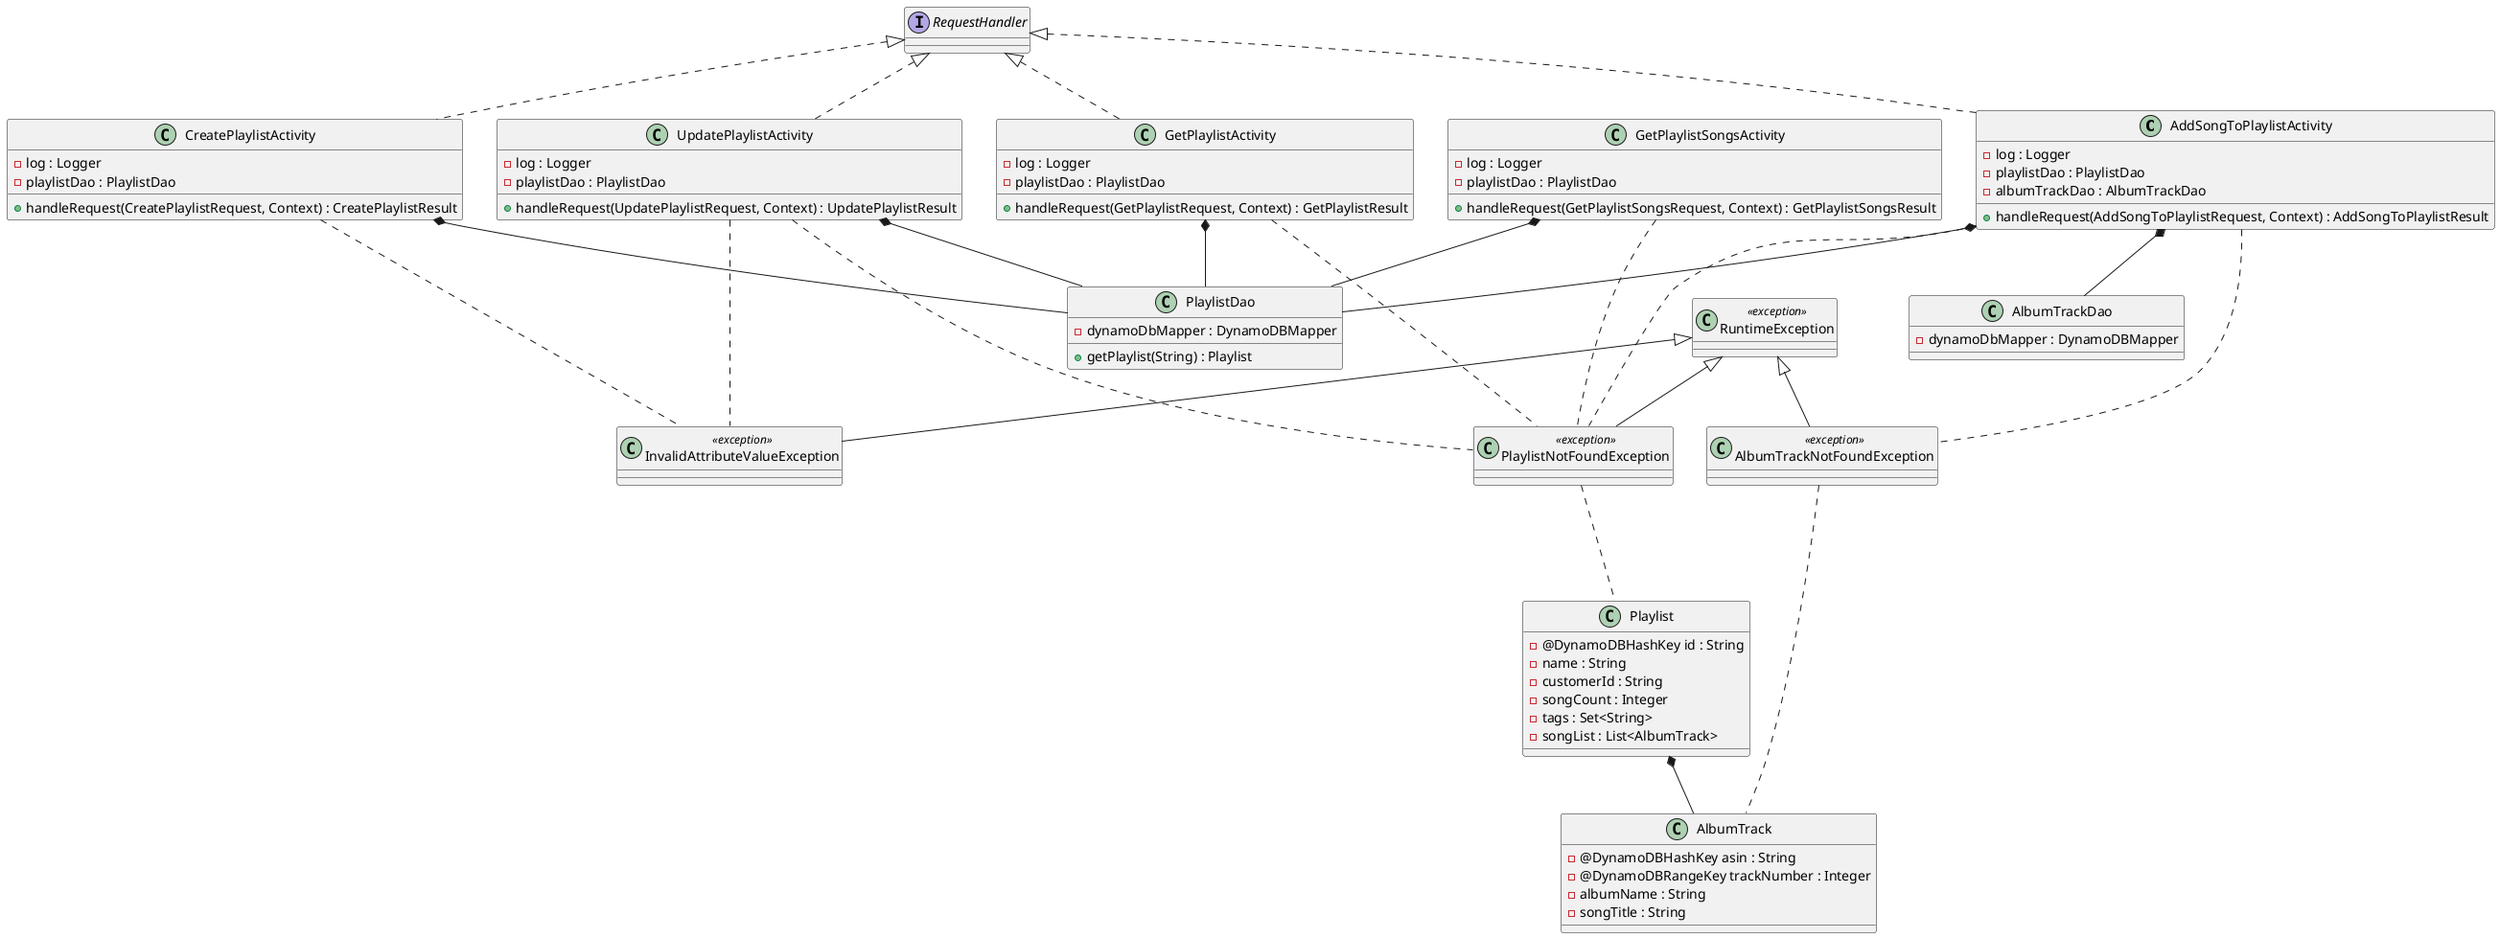 @startuml

class AddSongToPlaylistActivity {
  - log : Logger
  - playlistDao : PlaylistDao
  - albumTrackDao : AlbumTrackDao
  + handleRequest(AddSongToPlaylistRequest, Context) : AddSongToPlaylistResult
}

class CreatePlaylistActivity {
  - log : Logger
  - playlistDao : PlaylistDao
  + handleRequest(CreatePlaylistRequest, Context) : CreatePlaylistResult
}

class GetPlaylistActivity {
  - log : Logger
  - playlistDao : PlaylistDao
  + handleRequest(GetPlaylistRequest, Context) : GetPlaylistResult
}

class GetPlaylistSongsActivity {
  - log : Logger
  - playlistDao : PlaylistDao
  + handleRequest(GetPlaylistSongsRequest, Context) : GetPlaylistSongsResult
}

class UpdatePlaylistActivity {
  - log : Logger
  - playlistDao : PlaylistDao
  + handleRequest(UpdatePlaylistRequest, Context) : UpdatePlaylistResult
}

class AlbumTrackDao {
  - dynamoDbMapper : DynamoDBMapper
}

class PlaylistDao {
  - dynamoDbMapper : DynamoDBMapper
  + getPlaylist(String) : Playlist
}

class AlbumTrack {
  - @DynamoDBHashKey asin : String
  - @DynamoDBRangeKey trackNumber : Integer
  - albumName : String
  - songTitle : String
}

class Playlist {
  - @DynamoDBHashKey id : String
  - name : String
  - customerId : String
  - songCount : Integer
  - tags : Set<String>
  - songList : List<AlbumTrack>
}

interface RequestHandler

class AlbumTrackNotFoundException<<exception>>
class InvalidAttributeValueException<<exception>>
class PlaylistNotFoundException<<exception>>
class RuntimeException<<exception>>

AlbumTrackNotFoundException ... AlbumTrack
PlaylistNotFoundException ... Playlist
RuntimeException <|-- AlbumTrackNotFoundException
RuntimeException <|-- InvalidAttributeValueException
RuntimeException <|-- PlaylistNotFoundException

RequestHandler <|.. AddSongToPlaylistActivity
RequestHandler <|.. CreatePlaylistActivity
RequestHandler <|.. GetPlaylistActivity
RequestHandler <|.. UpdatePlaylistActivity
Playlist *-- AlbumTrack
AddSongToPlaylistActivity *-- AlbumTrackDao
AddSongToPlaylistActivity *-- PlaylistDao
CreatePlaylistActivity *-- PlaylistDao
GetPlaylistActivity *-- PlaylistDao
GetPlaylistSongsActivity *-- PlaylistDao
UpdatePlaylistActivity *-- PlaylistDao

AddSongToPlaylistActivity ... AlbumTrackNotFoundException
AddSongToPlaylistActivity ... PlaylistNotFoundException
CreatePlaylistActivity ... InvalidAttributeValueException
GetPlaylistActivity ... PlaylistNotFoundException
GetPlaylistSongsActivity ... PlaylistNotFoundException
UpdatePlaylistActivity ... PlaylistNotFoundException
UpdatePlaylistActivity ... InvalidAttributeValueException

@enduml
